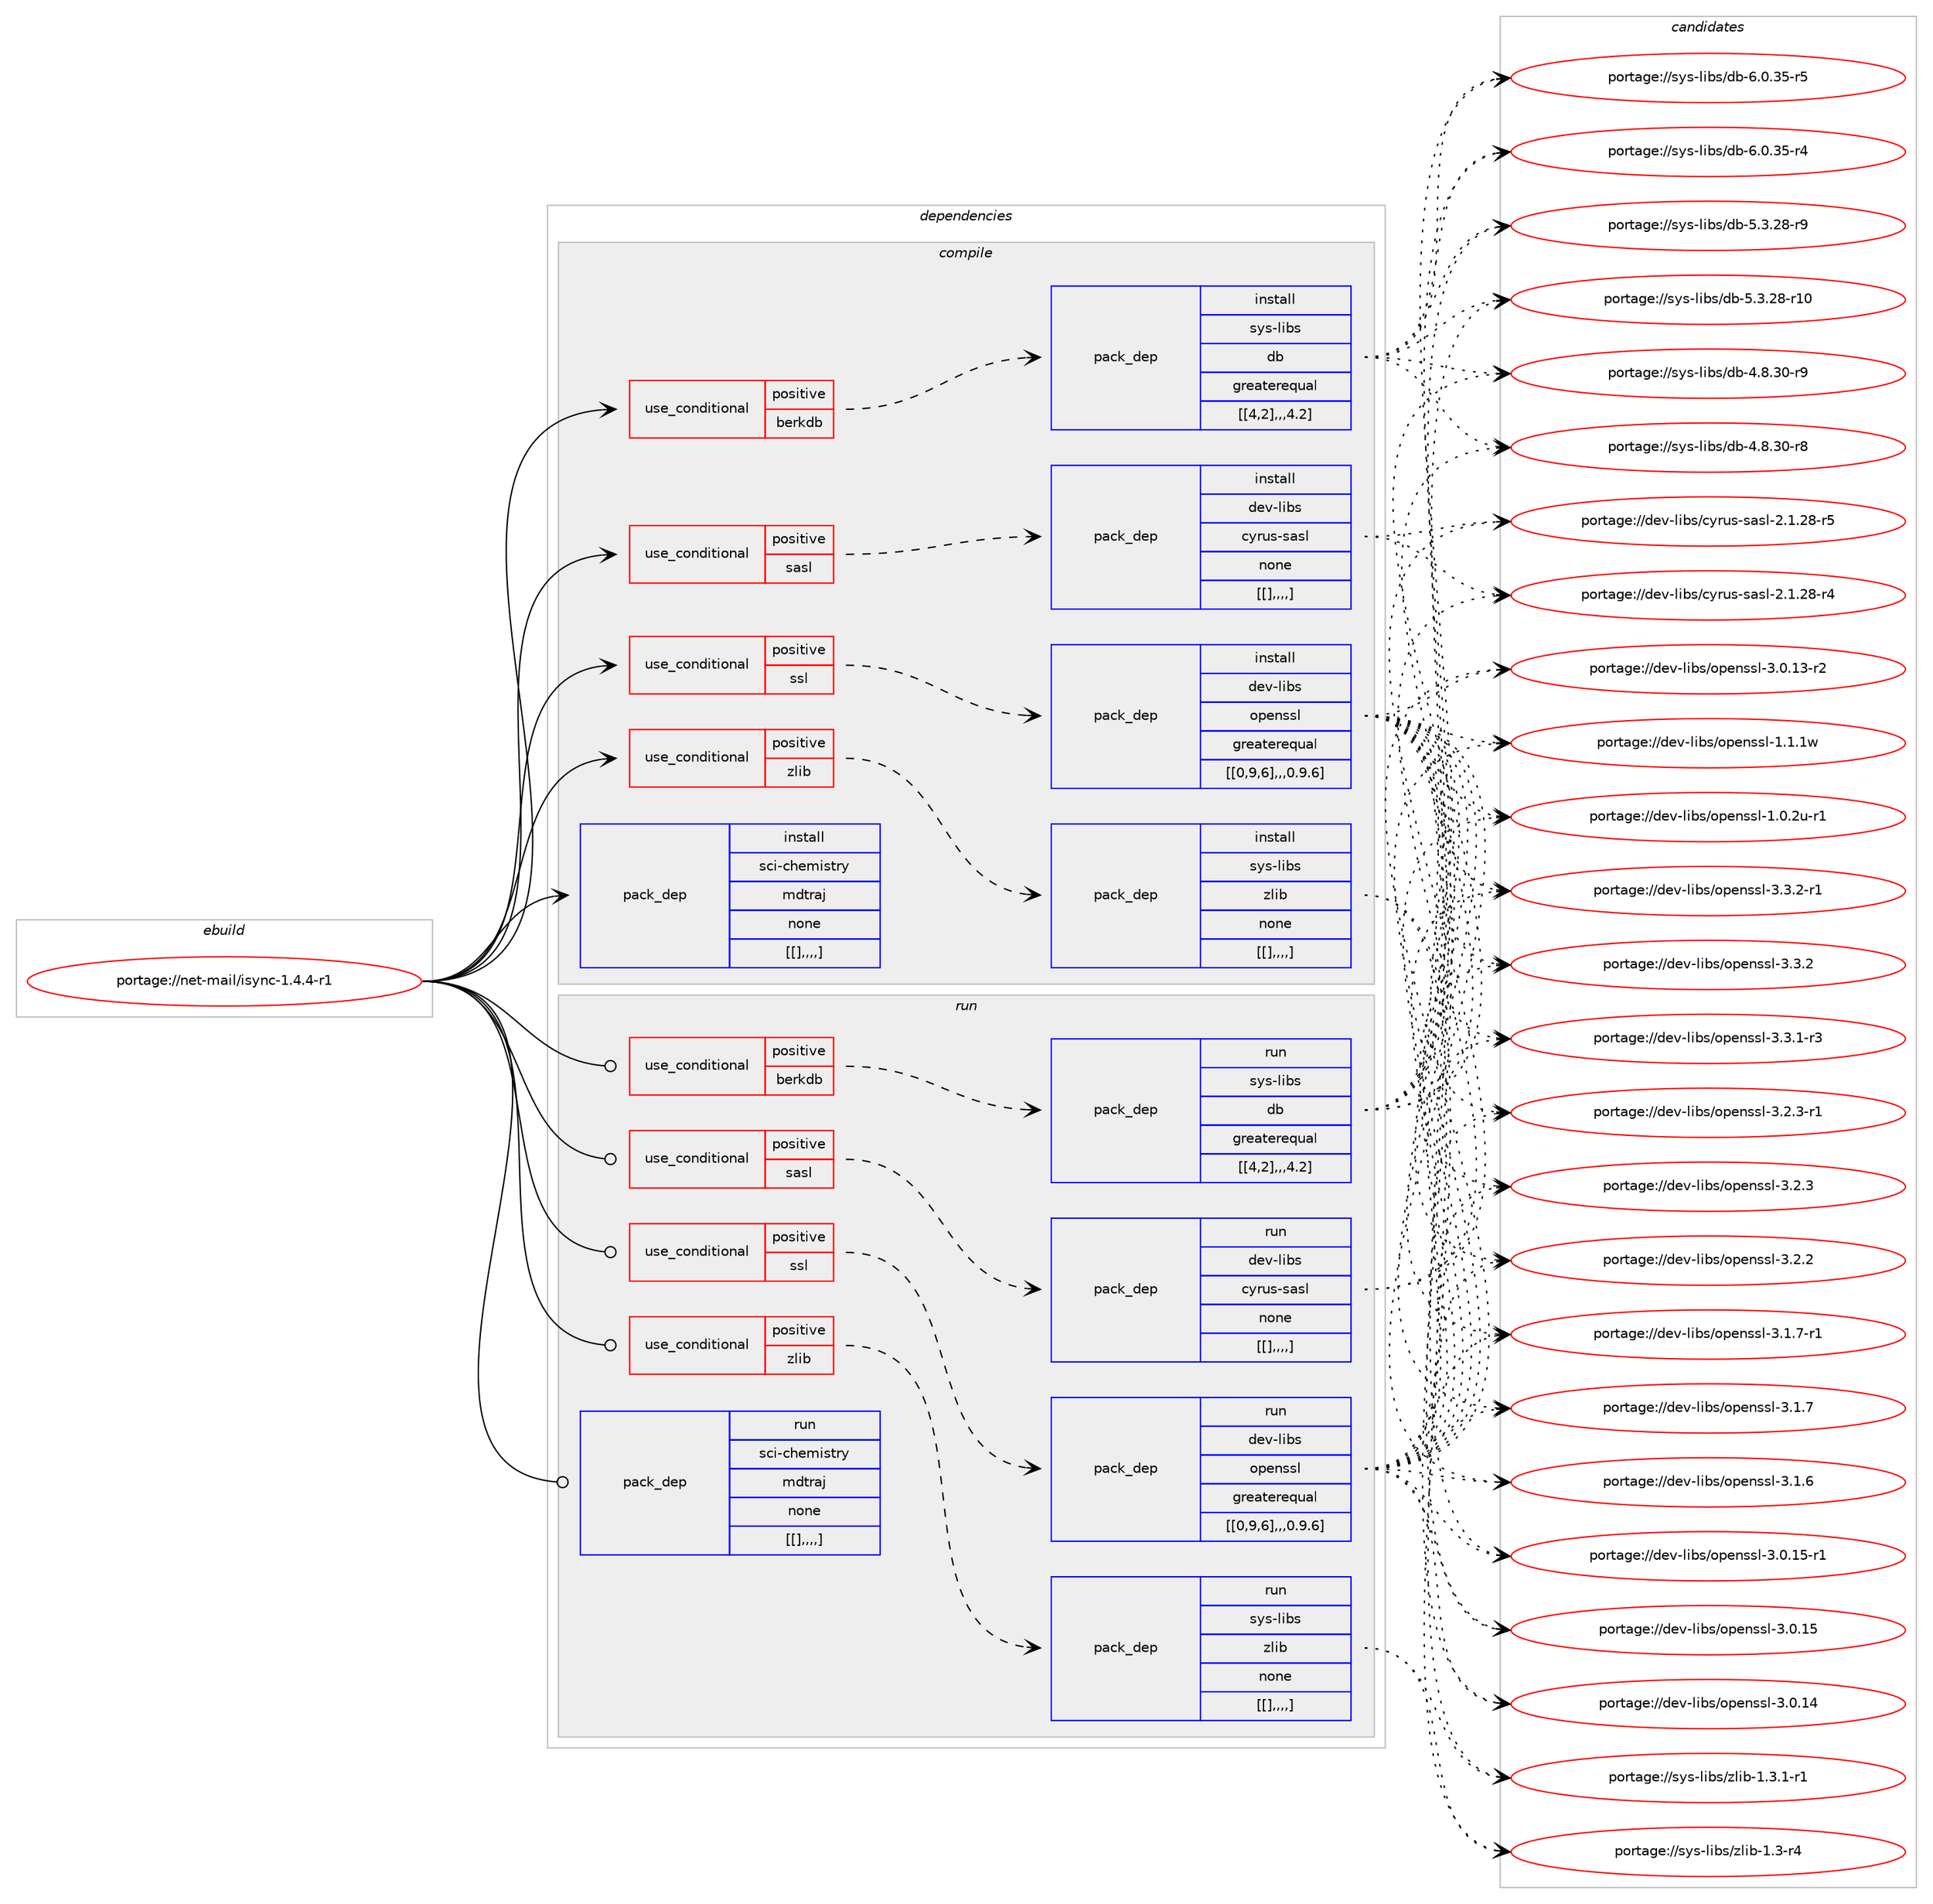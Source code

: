 digraph prolog {

# *************
# Graph options
# *************

newrank=true;
concentrate=true;
compound=true;
graph [rankdir=LR,fontname=Helvetica,fontsize=10,ranksep=1.5];#, ranksep=2.5, nodesep=0.2];
edge  [arrowhead=vee];
node  [fontname=Helvetica,fontsize=10];

# **********
# The ebuild
# **********

subgraph cluster_leftcol {
color=gray;
label=<<i>ebuild</i>>;
id [label="portage://net-mail/isync-1.4.4-r1", color=red, width=4, href="../net-mail/isync-1.4.4-r1.svg"];
}

# ****************
# The dependencies
# ****************

subgraph cluster_midcol {
color=gray;
label=<<i>dependencies</i>>;
subgraph cluster_compile {
fillcolor="#eeeeee";
style=filled;
label=<<i>compile</i>>;
subgraph cond16 {
dependency50 [label=<<TABLE BORDER="0" CELLBORDER="1" CELLSPACING="0" CELLPADDING="4"><TR><TD ROWSPAN="3" CELLPADDING="10">use_conditional</TD></TR><TR><TD>positive</TD></TR><TR><TD>berkdb</TD></TR></TABLE>>, shape=none, color=red];
subgraph pack34 {
dependency51 [label=<<TABLE BORDER="0" CELLBORDER="1" CELLSPACING="0" CELLPADDING="4" WIDTH="220"><TR><TD ROWSPAN="6" CELLPADDING="30">pack_dep</TD></TR><TR><TD WIDTH="110">install</TD></TR><TR><TD>sys-libs</TD></TR><TR><TD>db</TD></TR><TR><TD>greaterequal</TD></TR><TR><TD>[[4,2],,,4.2]</TD></TR></TABLE>>, shape=none, color=blue];
}
dependency50:e -> dependency51:w [weight=20,style="dashed",arrowhead="vee"];
}
id:e -> dependency50:w [weight=20,style="solid",arrowhead="vee"];
subgraph cond21 {
dependency71 [label=<<TABLE BORDER="0" CELLBORDER="1" CELLSPACING="0" CELLPADDING="4"><TR><TD ROWSPAN="3" CELLPADDING="10">use_conditional</TD></TR><TR><TD>positive</TD></TR><TR><TD>sasl</TD></TR></TABLE>>, shape=none, color=red];
subgraph pack56 {
dependency81 [label=<<TABLE BORDER="0" CELLBORDER="1" CELLSPACING="0" CELLPADDING="4" WIDTH="220"><TR><TD ROWSPAN="6" CELLPADDING="30">pack_dep</TD></TR><TR><TD WIDTH="110">install</TD></TR><TR><TD>dev-libs</TD></TR><TR><TD>cyrus-sasl</TD></TR><TR><TD>none</TD></TR><TR><TD>[[],,,,]</TD></TR></TABLE>>, shape=none, color=blue];
}
dependency71:e -> dependency81:w [weight=20,style="dashed",arrowhead="vee"];
}
id:e -> dependency71:w [weight=20,style="solid",arrowhead="vee"];
subgraph cond30 {
dependency136 [label=<<TABLE BORDER="0" CELLBORDER="1" CELLSPACING="0" CELLPADDING="4"><TR><TD ROWSPAN="3" CELLPADDING="10">use_conditional</TD></TR><TR><TD>positive</TD></TR><TR><TD>ssl</TD></TR></TABLE>>, shape=none, color=red];
subgraph pack121 {
dependency148 [label=<<TABLE BORDER="0" CELLBORDER="1" CELLSPACING="0" CELLPADDING="4" WIDTH="220"><TR><TD ROWSPAN="6" CELLPADDING="30">pack_dep</TD></TR><TR><TD WIDTH="110">install</TD></TR><TR><TD>dev-libs</TD></TR><TR><TD>openssl</TD></TR><TR><TD>greaterequal</TD></TR><TR><TD>[[0,9,6],,,0.9.6]</TD></TR></TABLE>>, shape=none, color=blue];
}
dependency136:e -> dependency148:w [weight=20,style="dashed",arrowhead="vee"];
}
id:e -> dependency136:w [weight=20,style="solid",arrowhead="vee"];
subgraph cond35 {
dependency160 [label=<<TABLE BORDER="0" CELLBORDER="1" CELLSPACING="0" CELLPADDING="4"><TR><TD ROWSPAN="3" CELLPADDING="10">use_conditional</TD></TR><TR><TD>positive</TD></TR><TR><TD>zlib</TD></TR></TABLE>>, shape=none, color=red];
subgraph pack131 {
dependency178 [label=<<TABLE BORDER="0" CELLBORDER="1" CELLSPACING="0" CELLPADDING="4" WIDTH="220"><TR><TD ROWSPAN="6" CELLPADDING="30">pack_dep</TD></TR><TR><TD WIDTH="110">install</TD></TR><TR><TD>sys-libs</TD></TR><TR><TD>zlib</TD></TR><TR><TD>none</TD></TR><TR><TD>[[],,,,]</TD></TR></TABLE>>, shape=none, color=blue];
}
dependency160:e -> dependency178:w [weight=20,style="dashed",arrowhead="vee"];
}
id:e -> dependency160:w [weight=20,style="solid",arrowhead="vee"];
subgraph pack145 {
dependency188 [label=<<TABLE BORDER="0" CELLBORDER="1" CELLSPACING="0" CELLPADDING="4" WIDTH="220"><TR><TD ROWSPAN="6" CELLPADDING="30">pack_dep</TD></TR><TR><TD WIDTH="110">install</TD></TR><TR><TD>sci-chemistry</TD></TR><TR><TD>mdtraj</TD></TR><TR><TD>none</TD></TR><TR><TD>[[],,,,]</TD></TR></TABLE>>, shape=none, color=blue];
}
id:e -> dependency188:w [weight=20,style="solid",arrowhead="vee"];
}
subgraph cluster_compileandrun {
fillcolor="#eeeeee";
style=filled;
label=<<i>compile and run</i>>;
}
subgraph cluster_run {
fillcolor="#eeeeee";
style=filled;
label=<<i>run</i>>;
subgraph cond44 {
dependency198 [label=<<TABLE BORDER="0" CELLBORDER="1" CELLSPACING="0" CELLPADDING="4"><TR><TD ROWSPAN="3" CELLPADDING="10">use_conditional</TD></TR><TR><TD>positive</TD></TR><TR><TD>berkdb</TD></TR></TABLE>>, shape=none, color=red];
subgraph pack157 {
dependency202 [label=<<TABLE BORDER="0" CELLBORDER="1" CELLSPACING="0" CELLPADDING="4" WIDTH="220"><TR><TD ROWSPAN="6" CELLPADDING="30">pack_dep</TD></TR><TR><TD WIDTH="110">run</TD></TR><TR><TD>sys-libs</TD></TR><TR><TD>db</TD></TR><TR><TD>greaterequal</TD></TR><TR><TD>[[4,2],,,4.2]</TD></TR></TABLE>>, shape=none, color=blue];
}
dependency198:e -> dependency202:w [weight=20,style="dashed",arrowhead="vee"];
}
id:e -> dependency198:w [weight=20,style="solid",arrowhead="odot"];
subgraph cond49 {
dependency211 [label=<<TABLE BORDER="0" CELLBORDER="1" CELLSPACING="0" CELLPADDING="4"><TR><TD ROWSPAN="3" CELLPADDING="10">use_conditional</TD></TR><TR><TD>positive</TD></TR><TR><TD>sasl</TD></TR></TABLE>>, shape=none, color=red];
subgraph pack170 {
dependency222 [label=<<TABLE BORDER="0" CELLBORDER="1" CELLSPACING="0" CELLPADDING="4" WIDTH="220"><TR><TD ROWSPAN="6" CELLPADDING="30">pack_dep</TD></TR><TR><TD WIDTH="110">run</TD></TR><TR><TD>dev-libs</TD></TR><TR><TD>cyrus-sasl</TD></TR><TR><TD>none</TD></TR><TR><TD>[[],,,,]</TD></TR></TABLE>>, shape=none, color=blue];
}
dependency211:e -> dependency222:w [weight=20,style="dashed",arrowhead="vee"];
}
id:e -> dependency211:w [weight=20,style="solid",arrowhead="odot"];
subgraph cond53 {
dependency231 [label=<<TABLE BORDER="0" CELLBORDER="1" CELLSPACING="0" CELLPADDING="4"><TR><TD ROWSPAN="3" CELLPADDING="10">use_conditional</TD></TR><TR><TD>positive</TD></TR><TR><TD>ssl</TD></TR></TABLE>>, shape=none, color=red];
subgraph pack186 {
dependency253 [label=<<TABLE BORDER="0" CELLBORDER="1" CELLSPACING="0" CELLPADDING="4" WIDTH="220"><TR><TD ROWSPAN="6" CELLPADDING="30">pack_dep</TD></TR><TR><TD WIDTH="110">run</TD></TR><TR><TD>dev-libs</TD></TR><TR><TD>openssl</TD></TR><TR><TD>greaterequal</TD></TR><TR><TD>[[0,9,6],,,0.9.6]</TD></TR></TABLE>>, shape=none, color=blue];
}
dependency231:e -> dependency253:w [weight=20,style="dashed",arrowhead="vee"];
}
id:e -> dependency231:w [weight=20,style="solid",arrowhead="odot"];
subgraph cond58 {
dependency259 [label=<<TABLE BORDER="0" CELLBORDER="1" CELLSPACING="0" CELLPADDING="4"><TR><TD ROWSPAN="3" CELLPADDING="10">use_conditional</TD></TR><TR><TD>positive</TD></TR><TR><TD>zlib</TD></TR></TABLE>>, shape=none, color=red];
subgraph pack203 {
dependency266 [label=<<TABLE BORDER="0" CELLBORDER="1" CELLSPACING="0" CELLPADDING="4" WIDTH="220"><TR><TD ROWSPAN="6" CELLPADDING="30">pack_dep</TD></TR><TR><TD WIDTH="110">run</TD></TR><TR><TD>sys-libs</TD></TR><TR><TD>zlib</TD></TR><TR><TD>none</TD></TR><TR><TD>[[],,,,]</TD></TR></TABLE>>, shape=none, color=blue];
}
dependency259:e -> dependency266:w [weight=20,style="dashed",arrowhead="vee"];
}
id:e -> dependency259:w [weight=20,style="solid",arrowhead="odot"];
subgraph pack210 {
dependency271 [label=<<TABLE BORDER="0" CELLBORDER="1" CELLSPACING="0" CELLPADDING="4" WIDTH="220"><TR><TD ROWSPAN="6" CELLPADDING="30">pack_dep</TD></TR><TR><TD WIDTH="110">run</TD></TR><TR><TD>sci-chemistry</TD></TR><TR><TD>mdtraj</TD></TR><TR><TD>none</TD></TR><TR><TD>[[],,,,]</TD></TR></TABLE>>, shape=none, color=blue];
}
id:e -> dependency271:w [weight=20,style="solid",arrowhead="odot"];
}
}

# **************
# The candidates
# **************

subgraph cluster_choices {
rank=same;
color=gray;
label=<<i>candidates</i>>;

subgraph choice112 {
color=black;
nodesep=1;
choice11512111545108105981154710098455446484651534511453 [label="portage://sys-libs/db-6.0.35-r5", color=red, width=4,href="../sys-libs/db-6.0.35-r5.svg"];
choice11512111545108105981154710098455446484651534511452 [label="portage://sys-libs/db-6.0.35-r4", color=red, width=4,href="../sys-libs/db-6.0.35-r4.svg"];
choice11512111545108105981154710098455346514650564511457 [label="portage://sys-libs/db-5.3.28-r9", color=red, width=4,href="../sys-libs/db-5.3.28-r9.svg"];
choice1151211154510810598115471009845534651465056451144948 [label="portage://sys-libs/db-5.3.28-r10", color=red, width=4,href="../sys-libs/db-5.3.28-r10.svg"];
choice11512111545108105981154710098455246564651484511457 [label="portage://sys-libs/db-4.8.30-r9", color=red, width=4,href="../sys-libs/db-4.8.30-r9.svg"];
choice11512111545108105981154710098455246564651484511456 [label="portage://sys-libs/db-4.8.30-r8", color=red, width=4,href="../sys-libs/db-4.8.30-r8.svg"];
dependency51:e -> choice11512111545108105981154710098455446484651534511453:w [style=dotted,weight="100"];
dependency51:e -> choice11512111545108105981154710098455446484651534511452:w [style=dotted,weight="100"];
dependency51:e -> choice11512111545108105981154710098455346514650564511457:w [style=dotted,weight="100"];
dependency51:e -> choice1151211154510810598115471009845534651465056451144948:w [style=dotted,weight="100"];
dependency51:e -> choice11512111545108105981154710098455246564651484511457:w [style=dotted,weight="100"];
dependency51:e -> choice11512111545108105981154710098455246564651484511456:w [style=dotted,weight="100"];
}
subgraph choice123 {
color=black;
nodesep=1;
choice100101118451081059811547991211141171154511597115108455046494650564511453 [label="portage://dev-libs/cyrus-sasl-2.1.28-r5", color=red, width=4,href="../dev-libs/cyrus-sasl-2.1.28-r5.svg"];
choice100101118451081059811547991211141171154511597115108455046494650564511452 [label="portage://dev-libs/cyrus-sasl-2.1.28-r4", color=red, width=4,href="../dev-libs/cyrus-sasl-2.1.28-r4.svg"];
dependency81:e -> choice100101118451081059811547991211141171154511597115108455046494650564511453:w [style=dotted,weight="100"];
dependency81:e -> choice100101118451081059811547991211141171154511597115108455046494650564511452:w [style=dotted,weight="100"];
}
subgraph choice130 {
color=black;
nodesep=1;
choice1001011184510810598115471111121011101151151084551465146504511449 [label="portage://dev-libs/openssl-3.3.2-r1", color=red, width=4,href="../dev-libs/openssl-3.3.2-r1.svg"];
choice100101118451081059811547111112101110115115108455146514650 [label="portage://dev-libs/openssl-3.3.2", color=red, width=4,href="../dev-libs/openssl-3.3.2.svg"];
choice1001011184510810598115471111121011101151151084551465146494511451 [label="portage://dev-libs/openssl-3.3.1-r3", color=red, width=4,href="../dev-libs/openssl-3.3.1-r3.svg"];
choice1001011184510810598115471111121011101151151084551465046514511449 [label="portage://dev-libs/openssl-3.2.3-r1", color=red, width=4,href="../dev-libs/openssl-3.2.3-r1.svg"];
choice100101118451081059811547111112101110115115108455146504651 [label="portage://dev-libs/openssl-3.2.3", color=red, width=4,href="../dev-libs/openssl-3.2.3.svg"];
choice100101118451081059811547111112101110115115108455146504650 [label="portage://dev-libs/openssl-3.2.2", color=red, width=4,href="../dev-libs/openssl-3.2.2.svg"];
choice1001011184510810598115471111121011101151151084551464946554511449 [label="portage://dev-libs/openssl-3.1.7-r1", color=red, width=4,href="../dev-libs/openssl-3.1.7-r1.svg"];
choice100101118451081059811547111112101110115115108455146494655 [label="portage://dev-libs/openssl-3.1.7", color=red, width=4,href="../dev-libs/openssl-3.1.7.svg"];
choice100101118451081059811547111112101110115115108455146494654 [label="portage://dev-libs/openssl-3.1.6", color=red, width=4,href="../dev-libs/openssl-3.1.6.svg"];
choice100101118451081059811547111112101110115115108455146484649534511449 [label="portage://dev-libs/openssl-3.0.15-r1", color=red, width=4,href="../dev-libs/openssl-3.0.15-r1.svg"];
choice10010111845108105981154711111210111011511510845514648464953 [label="portage://dev-libs/openssl-3.0.15", color=red, width=4,href="../dev-libs/openssl-3.0.15.svg"];
choice10010111845108105981154711111210111011511510845514648464952 [label="portage://dev-libs/openssl-3.0.14", color=red, width=4,href="../dev-libs/openssl-3.0.14.svg"];
choice100101118451081059811547111112101110115115108455146484649514511450 [label="portage://dev-libs/openssl-3.0.13-r2", color=red, width=4,href="../dev-libs/openssl-3.0.13-r2.svg"];
choice100101118451081059811547111112101110115115108454946494649119 [label="portage://dev-libs/openssl-1.1.1w", color=red, width=4,href="../dev-libs/openssl-1.1.1w.svg"];
choice1001011184510810598115471111121011101151151084549464846501174511449 [label="portage://dev-libs/openssl-1.0.2u-r1", color=red, width=4,href="../dev-libs/openssl-1.0.2u-r1.svg"];
dependency148:e -> choice1001011184510810598115471111121011101151151084551465146504511449:w [style=dotted,weight="100"];
dependency148:e -> choice100101118451081059811547111112101110115115108455146514650:w [style=dotted,weight="100"];
dependency148:e -> choice1001011184510810598115471111121011101151151084551465146494511451:w [style=dotted,weight="100"];
dependency148:e -> choice1001011184510810598115471111121011101151151084551465046514511449:w [style=dotted,weight="100"];
dependency148:e -> choice100101118451081059811547111112101110115115108455146504651:w [style=dotted,weight="100"];
dependency148:e -> choice100101118451081059811547111112101110115115108455146504650:w [style=dotted,weight="100"];
dependency148:e -> choice1001011184510810598115471111121011101151151084551464946554511449:w [style=dotted,weight="100"];
dependency148:e -> choice100101118451081059811547111112101110115115108455146494655:w [style=dotted,weight="100"];
dependency148:e -> choice100101118451081059811547111112101110115115108455146494654:w [style=dotted,weight="100"];
dependency148:e -> choice100101118451081059811547111112101110115115108455146484649534511449:w [style=dotted,weight="100"];
dependency148:e -> choice10010111845108105981154711111210111011511510845514648464953:w [style=dotted,weight="100"];
dependency148:e -> choice10010111845108105981154711111210111011511510845514648464952:w [style=dotted,weight="100"];
dependency148:e -> choice100101118451081059811547111112101110115115108455146484649514511450:w [style=dotted,weight="100"];
dependency148:e -> choice100101118451081059811547111112101110115115108454946494649119:w [style=dotted,weight="100"];
dependency148:e -> choice1001011184510810598115471111121011101151151084549464846501174511449:w [style=dotted,weight="100"];
}
subgraph choice151 {
color=black;
nodesep=1;
choice115121115451081059811547122108105984549465146494511449 [label="portage://sys-libs/zlib-1.3.1-r1", color=red, width=4,href="../sys-libs/zlib-1.3.1-r1.svg"];
choice11512111545108105981154712210810598454946514511452 [label="portage://sys-libs/zlib-1.3-r4", color=red, width=4,href="../sys-libs/zlib-1.3-r4.svg"];
dependency178:e -> choice115121115451081059811547122108105984549465146494511449:w [style=dotted,weight="100"];
dependency178:e -> choice11512111545108105981154712210810598454946514511452:w [style=dotted,weight="100"];
}
subgraph choice156 {
color=black;
nodesep=1;
}
subgraph choice166 {
color=black;
nodesep=1;
choice11512111545108105981154710098455446484651534511453 [label="portage://sys-libs/db-6.0.35-r5", color=red, width=4,href="../sys-libs/db-6.0.35-r5.svg"];
choice11512111545108105981154710098455446484651534511452 [label="portage://sys-libs/db-6.0.35-r4", color=red, width=4,href="../sys-libs/db-6.0.35-r4.svg"];
choice11512111545108105981154710098455346514650564511457 [label="portage://sys-libs/db-5.3.28-r9", color=red, width=4,href="../sys-libs/db-5.3.28-r9.svg"];
choice1151211154510810598115471009845534651465056451144948 [label="portage://sys-libs/db-5.3.28-r10", color=red, width=4,href="../sys-libs/db-5.3.28-r10.svg"];
choice11512111545108105981154710098455246564651484511457 [label="portage://sys-libs/db-4.8.30-r9", color=red, width=4,href="../sys-libs/db-4.8.30-r9.svg"];
choice11512111545108105981154710098455246564651484511456 [label="portage://sys-libs/db-4.8.30-r8", color=red, width=4,href="../sys-libs/db-4.8.30-r8.svg"];
dependency202:e -> choice11512111545108105981154710098455446484651534511453:w [style=dotted,weight="100"];
dependency202:e -> choice11512111545108105981154710098455446484651534511452:w [style=dotted,weight="100"];
dependency202:e -> choice11512111545108105981154710098455346514650564511457:w [style=dotted,weight="100"];
dependency202:e -> choice1151211154510810598115471009845534651465056451144948:w [style=dotted,weight="100"];
dependency202:e -> choice11512111545108105981154710098455246564651484511457:w [style=dotted,weight="100"];
dependency202:e -> choice11512111545108105981154710098455246564651484511456:w [style=dotted,weight="100"];
}
subgraph choice172 {
color=black;
nodesep=1;
choice100101118451081059811547991211141171154511597115108455046494650564511453 [label="portage://dev-libs/cyrus-sasl-2.1.28-r5", color=red, width=4,href="../dev-libs/cyrus-sasl-2.1.28-r5.svg"];
choice100101118451081059811547991211141171154511597115108455046494650564511452 [label="portage://dev-libs/cyrus-sasl-2.1.28-r4", color=red, width=4,href="../dev-libs/cyrus-sasl-2.1.28-r4.svg"];
dependency222:e -> choice100101118451081059811547991211141171154511597115108455046494650564511453:w [style=dotted,weight="100"];
dependency222:e -> choice100101118451081059811547991211141171154511597115108455046494650564511452:w [style=dotted,weight="100"];
}
subgraph choice173 {
color=black;
nodesep=1;
choice1001011184510810598115471111121011101151151084551465146504511449 [label="portage://dev-libs/openssl-3.3.2-r1", color=red, width=4,href="../dev-libs/openssl-3.3.2-r1.svg"];
choice100101118451081059811547111112101110115115108455146514650 [label="portage://dev-libs/openssl-3.3.2", color=red, width=4,href="../dev-libs/openssl-3.3.2.svg"];
choice1001011184510810598115471111121011101151151084551465146494511451 [label="portage://dev-libs/openssl-3.3.1-r3", color=red, width=4,href="../dev-libs/openssl-3.3.1-r3.svg"];
choice1001011184510810598115471111121011101151151084551465046514511449 [label="portage://dev-libs/openssl-3.2.3-r1", color=red, width=4,href="../dev-libs/openssl-3.2.3-r1.svg"];
choice100101118451081059811547111112101110115115108455146504651 [label="portage://dev-libs/openssl-3.2.3", color=red, width=4,href="../dev-libs/openssl-3.2.3.svg"];
choice100101118451081059811547111112101110115115108455146504650 [label="portage://dev-libs/openssl-3.2.2", color=red, width=4,href="../dev-libs/openssl-3.2.2.svg"];
choice1001011184510810598115471111121011101151151084551464946554511449 [label="portage://dev-libs/openssl-3.1.7-r1", color=red, width=4,href="../dev-libs/openssl-3.1.7-r1.svg"];
choice100101118451081059811547111112101110115115108455146494655 [label="portage://dev-libs/openssl-3.1.7", color=red, width=4,href="../dev-libs/openssl-3.1.7.svg"];
choice100101118451081059811547111112101110115115108455146494654 [label="portage://dev-libs/openssl-3.1.6", color=red, width=4,href="../dev-libs/openssl-3.1.6.svg"];
choice100101118451081059811547111112101110115115108455146484649534511449 [label="portage://dev-libs/openssl-3.0.15-r1", color=red, width=4,href="../dev-libs/openssl-3.0.15-r1.svg"];
choice10010111845108105981154711111210111011511510845514648464953 [label="portage://dev-libs/openssl-3.0.15", color=red, width=4,href="../dev-libs/openssl-3.0.15.svg"];
choice10010111845108105981154711111210111011511510845514648464952 [label="portage://dev-libs/openssl-3.0.14", color=red, width=4,href="../dev-libs/openssl-3.0.14.svg"];
choice100101118451081059811547111112101110115115108455146484649514511450 [label="portage://dev-libs/openssl-3.0.13-r2", color=red, width=4,href="../dev-libs/openssl-3.0.13-r2.svg"];
choice100101118451081059811547111112101110115115108454946494649119 [label="portage://dev-libs/openssl-1.1.1w", color=red, width=4,href="../dev-libs/openssl-1.1.1w.svg"];
choice1001011184510810598115471111121011101151151084549464846501174511449 [label="portage://dev-libs/openssl-1.0.2u-r1", color=red, width=4,href="../dev-libs/openssl-1.0.2u-r1.svg"];
dependency253:e -> choice1001011184510810598115471111121011101151151084551465146504511449:w [style=dotted,weight="100"];
dependency253:e -> choice100101118451081059811547111112101110115115108455146514650:w [style=dotted,weight="100"];
dependency253:e -> choice1001011184510810598115471111121011101151151084551465146494511451:w [style=dotted,weight="100"];
dependency253:e -> choice1001011184510810598115471111121011101151151084551465046514511449:w [style=dotted,weight="100"];
dependency253:e -> choice100101118451081059811547111112101110115115108455146504651:w [style=dotted,weight="100"];
dependency253:e -> choice100101118451081059811547111112101110115115108455146504650:w [style=dotted,weight="100"];
dependency253:e -> choice1001011184510810598115471111121011101151151084551464946554511449:w [style=dotted,weight="100"];
dependency253:e -> choice100101118451081059811547111112101110115115108455146494655:w [style=dotted,weight="100"];
dependency253:e -> choice100101118451081059811547111112101110115115108455146494654:w [style=dotted,weight="100"];
dependency253:e -> choice100101118451081059811547111112101110115115108455146484649534511449:w [style=dotted,weight="100"];
dependency253:e -> choice10010111845108105981154711111210111011511510845514648464953:w [style=dotted,weight="100"];
dependency253:e -> choice10010111845108105981154711111210111011511510845514648464952:w [style=dotted,weight="100"];
dependency253:e -> choice100101118451081059811547111112101110115115108455146484649514511450:w [style=dotted,weight="100"];
dependency253:e -> choice100101118451081059811547111112101110115115108454946494649119:w [style=dotted,weight="100"];
dependency253:e -> choice1001011184510810598115471111121011101151151084549464846501174511449:w [style=dotted,weight="100"];
}
subgraph choice182 {
color=black;
nodesep=1;
choice115121115451081059811547122108105984549465146494511449 [label="portage://sys-libs/zlib-1.3.1-r1", color=red, width=4,href="../sys-libs/zlib-1.3.1-r1.svg"];
choice11512111545108105981154712210810598454946514511452 [label="portage://sys-libs/zlib-1.3-r4", color=red, width=4,href="../sys-libs/zlib-1.3-r4.svg"];
dependency266:e -> choice115121115451081059811547122108105984549465146494511449:w [style=dotted,weight="100"];
dependency266:e -> choice11512111545108105981154712210810598454946514511452:w [style=dotted,weight="100"];
}
subgraph choice188 {
color=black;
nodesep=1;
}
}

}
